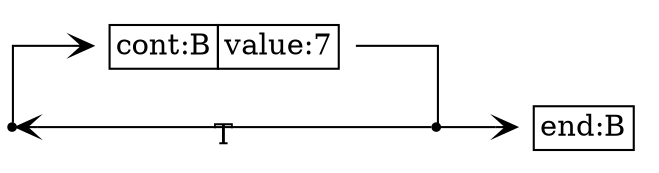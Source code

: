 digraph G {
  rankdir = LR;
  graph [splines=ortho];
  node [shape=plaintext];
  edge [arrowhead=vee];

  n0 [shape=point];
  n1 [label=<
    <TABLE BORDER="0" CELLBORDER="1" CELLSPACING="0" TOOLTIP="Foo.value" HREF="#">
      <TR><TD>cont:B</TD><TD>value:7</TD></TR>
    </TABLE>
  >];
  n2 [shape=point];
  n3 [label=<
    <TABLE BORDER="0" CELLBORDER="1" CELLSPACING="0" TOOLTIP="Foo" HREF="#">
      <TR><TD>end:B</TD></TR>
    </TABLE>
  >];

  n0 -> n1;
  n2 -> n0 [label="T"];
  n2 -> n3;
  n1 -> n2 [arrowhead=none];
}